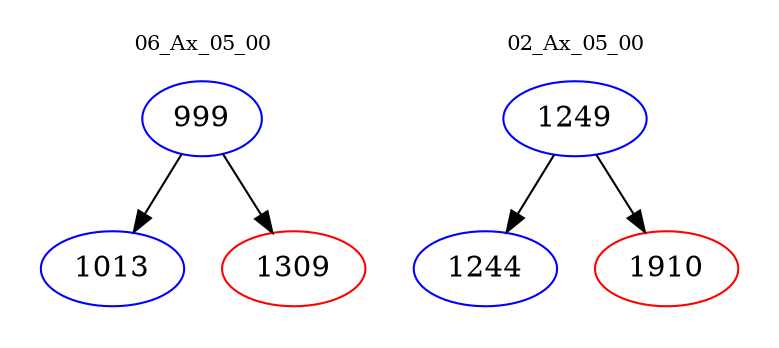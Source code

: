 digraph{
subgraph cluster_0 {
color = white
label = "06_Ax_05_00";
fontsize=10;
T0_999 [label="999", color="blue"]
T0_999 -> T0_1013 [color="black"]
T0_1013 [label="1013", color="blue"]
T0_999 -> T0_1309 [color="black"]
T0_1309 [label="1309", color="red"]
}
subgraph cluster_1 {
color = white
label = "02_Ax_05_00";
fontsize=10;
T1_1249 [label="1249", color="blue"]
T1_1249 -> T1_1244 [color="black"]
T1_1244 [label="1244", color="blue"]
T1_1249 -> T1_1910 [color="black"]
T1_1910 [label="1910", color="red"]
}
}
